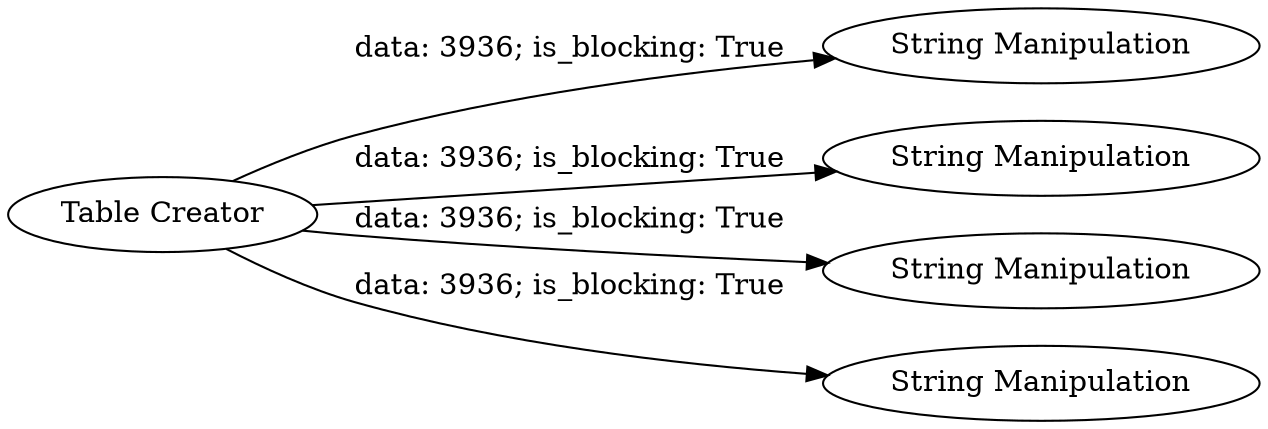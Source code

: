 digraph {
	"-8687677989199486713_3" [label="String Manipulation"]
	"-8687677989199486713_2" [label="String Manipulation"]
	"-8687677989199486713_5" [label="String Manipulation"]
	"-8687677989199486713_4" [label="String Manipulation"]
	"-8687677989199486713_1" [label="Table Creator"]
	"-8687677989199486713_1" -> "-8687677989199486713_3" [label="data: 3936; is_blocking: True"]
	"-8687677989199486713_1" -> "-8687677989199486713_5" [label="data: 3936; is_blocking: True"]
	"-8687677989199486713_1" -> "-8687677989199486713_2" [label="data: 3936; is_blocking: True"]
	"-8687677989199486713_1" -> "-8687677989199486713_4" [label="data: 3936; is_blocking: True"]
	rankdir=LR
}
